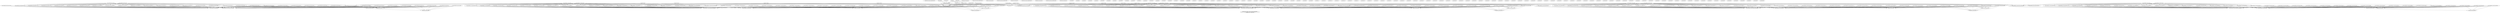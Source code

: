 strict digraph "execution order" {
RL_test0_dut_ret_ifc_do_registered_read [shape=ellipse];
RL_test0_dut_ret_ifc_do_read [shape=ellipse];
RL_test0_dut_ret_ifc_do_write [shape=ellipse];
RL_test0_dut_ret_ifc_do_init [shape=ellipse];
RL_test0_count_do_count [shape=ellipse];
RL_test1_dut_ret_ifc_do_registered_read [shape=ellipse];
RL_test1_dut_ret_ifc_do_read [shape=ellipse];
RL_test1_dut_ret_ifc_do_write [shape=ellipse];
RL_test1_dut_ret_ifc_do_init [shape=ellipse];
RL_test1_count_do_count [shape=ellipse];
RL_test2_dut_ret_ifc_do_registered_read [shape=ellipse];
RL_test2_dut_ret_ifc_do_read [shape=ellipse];
RL_test2_dut_ret_ifc_do_write [shape=ellipse];
RL_test2_dut_ret_ifc_do_init [shape=ellipse];
RL_test2_count_do_count [shape=ellipse];
RL_test3_dut_ret_ifc_do_registered_read [shape=ellipse];
RL_test3_dut_ret_ifc_do_read [shape=ellipse];
RL_test3_dut_ret_ifc_do_write [shape=ellipse];
RL_test3_dut_ret_ifc_do_init [shape=ellipse];
RL_test3_count_do_count [shape=ellipse];
RL_test4_dut_ret_ifc_do_registered_read [shape=ellipse];
RL_test4_dut_ret_ifc_do_read [shape=ellipse];
RL_test4_dut_ret_ifc_do_write [shape=ellipse];
RL_test4_dut_ret_ifc_do_init [shape=ellipse];
RL_test4_count_do_count [shape=ellipse];
RL_resultGetters_fsm_start_reg__dreg_update [shape=ellipse];
RL_resultGetters_fsm_state_handle_abort [shape=ellipse];
RL_resultGetters_fsm_state_fired__dreg_update [shape=ellipse];
RL_resultGetters_fsm_state_every [shape=ellipse];
RL_resultGetters_fsm_restart [shape=ellipse];
RL_resultGetters_fsm_action_l47c9 [shape=ellipse];
RL_resultGetters_fsm_action_l44c5 [shape=ellipse];
RL_resultGetters_fsm_action_l52c9 [shape=ellipse];
RL_resultGetters_fsm_action_l44c5_1 [shape=ellipse];
RL_resultGetters_fsm_action_l57c9 [shape=ellipse];
RL_resultGetters_fsm_action_l44c5_2 [shape=ellipse];
RL_resultGetters_fsm_action_l44c5_3 [shape=ellipse];
RL_resultGetters_fsm_action_l64c9 [shape=ellipse];
RL_resultGetters_fsm_action_l44c5_4 [shape=ellipse];
RL_resultGetters_fsm_action_l44c5_5 [shape=ellipse];
RL_resultGetters_fsm_action_l71c9 [shape=ellipse];
RL_resultGetters_fsm_action_l44c5_6 [shape=ellipse];
RL_resultGetters_fsm_action_l44c5_7 [shape=ellipse];
RL_resultGetters_fsm_action_l79c9 [shape=ellipse];
RL_resultGetters_fsm_action_l44c5_8 [shape=ellipse];
RL_resultGetters_fsm_action_l44c5_9 [shape=ellipse];
RL_resultGetters_fsm_action_l86c9 [shape=ellipse];
RL_resultGetters_fsm_action_l44c5_10 [shape=ellipse];
RL_resultGetters_fsm_action_l44c5_11 [shape=ellipse];
RL_resultGetters_fsm_action_l92c16 [shape=ellipse];
RL_resultGetters_fsm_idle_l90c22 [shape=ellipse];
RL_resultGetters_fsm_idle_l90c22_1 [shape=ellipse];
RL_resultGetters_fsm_idle_l90c22_2 [shape=ellipse];
RL_resultGetters_fsm_idle_l90c22_3 [shape=ellipse];
RL_resultGetters_fsm_idle_l90c22_4 [shape=ellipse];
RL_resultGetters_fsm_idle_l90c22_5 [shape=ellipse];
RL_resultGetters_fsm_idle_l90c22_6 [shape=ellipse];
RL_resultGetters_fsm_idle_l90c22_7 [shape=ellipse];
RL_resultGetters_fsm_idle_l90c22_8 [shape=ellipse];
RL_resultGetters_fsm_idle_l90c22_9 [shape=ellipse];
RL_resultGetters_fsm_idle_l90c22_10 [shape=ellipse];
RL_resultGetters_fsm_idle_l90c22_11 [shape=ellipse];
RL_resultGetters_fsm_idle_l90c22_12 [shape=ellipse];
RL_resultGetters_fsm_fsm_start [shape=ellipse];
RL_resultGetters_1_fsm_start_reg__dreg_update [shape=ellipse];
RL_resultGetters_1_fsm_state_handle_abort [shape=ellipse];
RL_resultGetters_1_fsm_state_fired__dreg_update [shape=ellipse];
RL_resultGetters_1_fsm_state_every [shape=ellipse];
RL_resultGetters_1_fsm_restart [shape=ellipse];
RL_resultGetters_1_fsm_action_l106c9 [shape=ellipse];
RL_resultGetters_1_fsm_action_l44c5 [shape=ellipse];
RL_resultGetters_1_fsm_action_l111c9 [shape=ellipse];
RL_resultGetters_1_fsm_action_l44c5_1 [shape=ellipse];
RL_resultGetters_1_fsm_action_l116c9 [shape=ellipse];
RL_resultGetters_1_fsm_action_l44c5_2 [shape=ellipse];
RL_resultGetters_1_fsm_action_l120c9 [shape=ellipse];
RL_resultGetters_1_fsm_action_l44c5_3 [shape=ellipse];
RL_resultGetters_1_fsm_action_l44c5_4 [shape=ellipse];
RL_resultGetters_1_fsm_action_l127c9 [shape=ellipse];
RL_resultGetters_1_fsm_action_l44c5_5 [shape=ellipse];
RL_resultGetters_1_fsm_action_l44c5_6 [shape=ellipse];
RL_resultGetters_1_fsm_action_l135c9 [shape=ellipse];
RL_resultGetters_1_fsm_action_l44c5_7 [shape=ellipse];
RL_resultGetters_1_fsm_action_l44c5_8 [shape=ellipse];
RL_resultGetters_1_fsm_action_l142c9 [shape=ellipse];
RL_resultGetters_1_fsm_action_l44c5_9 [shape=ellipse];
RL_resultGetters_1_fsm_action_l44c5_10 [shape=ellipse];
RL_resultGetters_1_fsm_action_l148c9 [shape=ellipse];
RL_resultGetters_1_fsm_action_l44c5_11 [shape=ellipse];
RL_resultGetters_1_fsm_action_l44c5_12 [shape=ellipse];
RL_resultGetters_1_fsm_action_l92c16 [shape=ellipse];
RL_resultGetters_1_fsm_idle_l90c22 [shape=ellipse];
RL_resultGetters_1_fsm_idle_l90c22_1 [shape=ellipse];
RL_resultGetters_1_fsm_idle_l90c22_2 [shape=ellipse];
RL_resultGetters_1_fsm_idle_l90c22_3 [shape=ellipse];
RL_resultGetters_1_fsm_idle_l90c22_4 [shape=ellipse];
RL_resultGetters_1_fsm_idle_l90c22_5 [shape=ellipse];
RL_resultGetters_1_fsm_idle_l90c22_6 [shape=ellipse];
RL_resultGetters_1_fsm_idle_l90c22_7 [shape=ellipse];
RL_resultGetters_1_fsm_idle_l90c22_8 [shape=ellipse];
RL_resultGetters_1_fsm_idle_l90c22_9 [shape=ellipse];
RL_resultGetters_1_fsm_idle_l90c22_10 [shape=ellipse];
RL_resultGetters_1_fsm_idle_l90c22_11 [shape=ellipse];
RL_resultGetters_1_fsm_idle_l90c22_12 [shape=ellipse];
RL_resultGetters_1_fsm_idle_l90c22_13 [shape=ellipse];
RL_resultGetters_1_fsm_fsm_start [shape=ellipse];
RL_resultGetters_2_fsm_start_reg__dreg_update [shape=ellipse];
RL_resultGetters_2_fsm_state_handle_abort [shape=ellipse];
RL_resultGetters_2_fsm_state_fired__dreg_update [shape=ellipse];
RL_resultGetters_2_fsm_state_every [shape=ellipse];
RL_resultGetters_2_fsm_restart [shape=ellipse];
RL_resultGetters_2_fsm_action_l168c9 [shape=ellipse];
RL_resultGetters_2_fsm_action_l44c5 [shape=ellipse];
RL_resultGetters_2_fsm_action_l174c9 [shape=ellipse];
RL_resultGetters_2_fsm_action_l44c5_1 [shape=ellipse];
RL_resultGetters_2_fsm_action_l44c5_2 [shape=ellipse];
RL_resultGetters_2_fsm_action_l182c9 [shape=ellipse];
RL_resultGetters_2_fsm_action_l44c5_3 [shape=ellipse];
RL_resultGetters_2_fsm_action_l44c5_4 [shape=ellipse];
RL_resultGetters_2_fsm_action_l189c9 [shape=ellipse];
RL_resultGetters_2_fsm_action_l44c5_5 [shape=ellipse];
RL_resultGetters_2_fsm_action_l44c5_6 [shape=ellipse];
RL_resultGetters_2_fsm_action_l196c9 [shape=ellipse];
RL_resultGetters_2_fsm_action_l44c5_7 [shape=ellipse];
RL_resultGetters_2_fsm_action_l44c5_8 [shape=ellipse];
RL_resultGetters_2_fsm_action_l204c9 [shape=ellipse];
RL_resultGetters_2_fsm_action_l44c5_9 [shape=ellipse];
RL_resultGetters_2_fsm_action_l44c5_10 [shape=ellipse];
RL_resultGetters_2_fsm_action_l211c9 [shape=ellipse];
RL_resultGetters_2_fsm_action_l44c5_11 [shape=ellipse];
RL_resultGetters_2_fsm_action_l44c5_12 [shape=ellipse];
RL_resultGetters_2_fsm_action_l92c16 [shape=ellipse];
RL_resultGetters_2_fsm_idle_l90c22 [shape=ellipse];
RL_resultGetters_2_fsm_idle_l90c22_1 [shape=ellipse];
RL_resultGetters_2_fsm_idle_l90c22_2 [shape=ellipse];
RL_resultGetters_2_fsm_idle_l90c22_3 [shape=ellipse];
RL_resultGetters_2_fsm_idle_l90c22_4 [shape=ellipse];
RL_resultGetters_2_fsm_idle_l90c22_5 [shape=ellipse];
RL_resultGetters_2_fsm_idle_l90c22_6 [shape=ellipse];
RL_resultGetters_2_fsm_idle_l90c22_7 [shape=ellipse];
RL_resultGetters_2_fsm_idle_l90c22_8 [shape=ellipse];
RL_resultGetters_2_fsm_idle_l90c22_9 [shape=ellipse];
RL_resultGetters_2_fsm_idle_l90c22_10 [shape=ellipse];
RL_resultGetters_2_fsm_idle_l90c22_11 [shape=ellipse];
RL_resultGetters_2_fsm_idle_l90c22_12 [shape=ellipse];
RL_resultGetters_2_fsm_idle_l90c22_13 [shape=ellipse];
RL_resultGetters_2_fsm_fsm_start [shape=ellipse];
RL_resultGetters_3_fsm_start_reg__dreg_update [shape=ellipse];
RL_resultGetters_3_fsm_state_handle_abort [shape=ellipse];
RL_resultGetters_3_fsm_state_fired__dreg_update [shape=ellipse];
RL_resultGetters_3_fsm_state_every [shape=ellipse];
RL_resultGetters_3_fsm_restart [shape=ellipse];
RL_resultGetters_3_fsm_action_l231c9 [shape=ellipse];
RL_resultGetters_3_fsm_action_l44c5 [shape=ellipse];
RL_resultGetters_3_fsm_action_l237c9 [shape=ellipse];
RL_resultGetters_3_fsm_action_l44c5_1 [shape=ellipse];
RL_resultGetters_3_fsm_action_l242c9 [shape=ellipse];
RL_resultGetters_3_fsm_action_l44c5_2 [shape=ellipse];
RL_resultGetters_3_fsm_action_l44c5_3 [shape=ellipse];
RL_resultGetters_3_fsm_action_l249c9 [shape=ellipse];
RL_resultGetters_3_fsm_action_l44c5_4 [shape=ellipse];
RL_resultGetters_3_fsm_action_l44c5_5 [shape=ellipse];
RL_resultGetters_3_fsm_action_l256c9 [shape=ellipse];
RL_resultGetters_3_fsm_action_l44c5_6 [shape=ellipse];
RL_resultGetters_3_fsm_action_l44c5_7 [shape=ellipse];
RL_resultGetters_3_fsm_action_l264c9 [shape=ellipse];
RL_resultGetters_3_fsm_action_l44c5_8 [shape=ellipse];
RL_resultGetters_3_fsm_action_l44c5_9 [shape=ellipse];
RL_resultGetters_3_fsm_action_l271c9 [shape=ellipse];
RL_resultGetters_3_fsm_action_l44c5_10 [shape=ellipse];
RL_resultGetters_3_fsm_action_l44c5_11 [shape=ellipse];
RL_resultGetters_3_fsm_action_l92c16 [shape=ellipse];
RL_resultGetters_3_fsm_idle_l90c22 [shape=ellipse];
RL_resultGetters_3_fsm_idle_l90c22_1 [shape=ellipse];
RL_resultGetters_3_fsm_idle_l90c22_2 [shape=ellipse];
RL_resultGetters_3_fsm_idle_l90c22_3 [shape=ellipse];
RL_resultGetters_3_fsm_idle_l90c22_4 [shape=ellipse];
RL_resultGetters_3_fsm_idle_l90c22_5 [shape=ellipse];
RL_resultGetters_3_fsm_idle_l90c22_6 [shape=ellipse];
RL_resultGetters_3_fsm_idle_l90c22_7 [shape=ellipse];
RL_resultGetters_3_fsm_idle_l90c22_8 [shape=ellipse];
RL_resultGetters_3_fsm_idle_l90c22_9 [shape=ellipse];
RL_resultGetters_3_fsm_idle_l90c22_10 [shape=ellipse];
RL_resultGetters_3_fsm_idle_l90c22_11 [shape=ellipse];
RL_resultGetters_3_fsm_idle_l90c22_12 [shape=ellipse];
RL_resultGetters_3_fsm_fsm_start [shape=ellipse];
RL_resultGetters_4_fsm_start_reg__dreg_update [shape=ellipse];
RL_resultGetters_4_fsm_state_handle_abort [shape=ellipse];
RL_resultGetters_4_fsm_state_fired__dreg_update [shape=ellipse];
RL_resultGetters_4_fsm_state_every [shape=ellipse];
RL_resultGetters_4_fsm_restart [shape=ellipse];
RL_resultGetters_4_fsm_action_l291c9 [shape=ellipse];
RL_resultGetters_4_fsm_action_l44c5 [shape=ellipse];
RL_resultGetters_4_fsm_action_l296c12 [shape=ellipse];
RL_resultGetters_4_fsm_action_l44c5_1 [shape=ellipse];
RL_resultGetters_4_fsm_action_l298c9 [shape=ellipse];
RL_resultGetters_4_fsm_action_l44c5_2 [shape=ellipse];
RL_resultGetters_4_fsm_action_l44c5_3 [shape=ellipse];
RL_resultGetters_4_fsm_action_l304c12 [shape=ellipse];
RL_resultGetters_4_fsm_action_l44c5_4 [shape=ellipse];
RL_resultGetters_4_fsm_action_l306c9 [shape=ellipse];
RL_resultGetters_4_fsm_action_l44c5_5 [shape=ellipse];
RL_resultGetters_4_fsm_action_l44c5_6 [shape=ellipse];
RL_resultGetters_4_fsm_action_l312c12 [shape=ellipse];
RL_resultGetters_4_fsm_action_l44c5_7 [shape=ellipse];
RL_resultGetters_4_fsm_action_l314c12 [shape=ellipse];
RL_resultGetters_4_fsm_action_l44c5_8 [shape=ellipse];
RL_resultGetters_4_fsm_action_l316c9 [shape=ellipse];
RL_resultGetters_4_fsm_action_l44c5_9 [shape=ellipse];
RL_resultGetters_4_fsm_action_l44c5_10 [shape=ellipse];
RL_resultGetters_4_fsm_action_l92c16 [shape=ellipse];
RL_resultGetters_4_fsm_idle_l90c22 [shape=ellipse];
RL_resultGetters_4_fsm_idle_l90c22_1 [shape=ellipse];
RL_resultGetters_4_fsm_idle_l90c22_2 [shape=ellipse];
RL_resultGetters_4_fsm_idle_l90c22_3 [shape=ellipse];
RL_resultGetters_4_fsm_idle_l90c22_4 [shape=ellipse];
RL_resultGetters_4_fsm_idle_l90c22_5 [shape=ellipse];
RL_resultGetters_4_fsm_idle_l90c22_6 [shape=ellipse];
RL_resultGetters_4_fsm_idle_l90c22_7 [shape=ellipse];
RL_resultGetters_4_fsm_idle_l90c22_8 [shape=ellipse];
RL_resultGetters_4_fsm_idle_l90c22_9 [shape=ellipse];
RL_resultGetters_4_fsm_idle_l90c22_10 [shape=ellipse];
RL_resultGetters_4_fsm_idle_l90c22_11 [shape=ellipse];
RL_resultGetters_4_fsm_fsm_start [shape=ellipse];
RL_start_reg__dreg_update [shape=ellipse];
RL_state_handle_abort [shape=ellipse];
RL_state_fired__dreg_update [shape=ellipse];
RL_state_every [shape=ellipse];
RL_restart [shape=ellipse];
RL_action_l132c9 [shape=ellipse];
RL_action_l119c13 [shape=ellipse];
RL_action_l120c9 [shape=ellipse];
RL_action_l119c13_1 [shape=ellipse];
RL_action_l120c9_1 [shape=ellipse];
RL_action_l119c13_2 [shape=ellipse];
RL_action_l120c9_2 [shape=ellipse];
RL_action_l119c13_3 [shape=ellipse];
RL_action_l120c9_3 [shape=ellipse];
RL_action_l119c13_4 [shape=ellipse];
RL_action_l120c9_4 [shape=ellipse];
RL_action_l134c9 [shape=ellipse];
RL_idle_l131c15 [shape=ellipse];
RL_fsm_start [shape=ellipse];
RL_auto_start [shape=ellipse];
RL_auto_finish [shape=ellipse];
__me_check_30 [shape=ellipse];
__me_check_31 [shape=ellipse];
__me_check_32 [shape=ellipse];
__me_check_33 [shape=ellipse];
__me_check_34 [shape=ellipse];
__me_check_35 [shape=ellipse];
__me_check_36 [shape=ellipse];
__me_check_37 [shape=ellipse];
__me_check_38 [shape=ellipse];
__me_check_39 [shape=ellipse];
__me_check_40 [shape=ellipse];
__me_check_41 [shape=ellipse];
__me_check_42 [shape=ellipse];
__me_check_43 [shape=ellipse];
__me_check_44 [shape=ellipse];
__me_check_45 [shape=ellipse];
__me_check_46 [shape=ellipse];
__me_check_47 [shape=ellipse];
__me_check_48 [shape=ellipse];
__me_check_69 [shape=ellipse];
__me_check_70 [shape=ellipse];
__me_check_71 [shape=ellipse];
__me_check_72 [shape=ellipse];
__me_check_73 [shape=ellipse];
__me_check_74 [shape=ellipse];
__me_check_75 [shape=ellipse];
__me_check_76 [shape=ellipse];
__me_check_77 [shape=ellipse];
__me_check_78 [shape=ellipse];
__me_check_79 [shape=ellipse];
__me_check_80 [shape=ellipse];
__me_check_81 [shape=ellipse];
__me_check_82 [shape=ellipse];
__me_check_83 [shape=ellipse];
__me_check_84 [shape=ellipse];
__me_check_85 [shape=ellipse];
__me_check_86 [shape=ellipse];
__me_check_87 [shape=ellipse];
__me_check_88 [shape=ellipse];
__me_check_89 [shape=ellipse];
__me_check_111 [shape=ellipse];
__me_check_112 [shape=ellipse];
__me_check_113 [shape=ellipse];
__me_check_114 [shape=ellipse];
__me_check_115 [shape=ellipse];
__me_check_116 [shape=ellipse];
__me_check_117 [shape=ellipse];
__me_check_118 [shape=ellipse];
__me_check_119 [shape=ellipse];
__me_check_120 [shape=ellipse];
__me_check_121 [shape=ellipse];
__me_check_122 [shape=ellipse];
__me_check_123 [shape=ellipse];
__me_check_124 [shape=ellipse];
__me_check_125 [shape=ellipse];
__me_check_126 [shape=ellipse];
__me_check_127 [shape=ellipse];
__me_check_128 [shape=ellipse];
__me_check_129 [shape=ellipse];
__me_check_130 [shape=ellipse];
__me_check_152 [shape=ellipse];
__me_check_153 [shape=ellipse];
__me_check_154 [shape=ellipse];
__me_check_155 [shape=ellipse];
__me_check_156 [shape=ellipse];
__me_check_157 [shape=ellipse];
__me_check_158 [shape=ellipse];
__me_check_159 [shape=ellipse];
__me_check_160 [shape=ellipse];
__me_check_161 [shape=ellipse];
__me_check_162 [shape=ellipse];
__me_check_163 [shape=ellipse];
__me_check_164 [shape=ellipse];
__me_check_165 [shape=ellipse];
__me_check_166 [shape=ellipse];
__me_check_167 [shape=ellipse];
__me_check_168 [shape=ellipse];
__me_check_169 [shape=ellipse];
__me_check_170 [shape=ellipse];
__me_check_191 [shape=ellipse];
__me_check_192 [shape=ellipse];
__me_check_193 [shape=ellipse];
__me_check_194 [shape=ellipse];
__me_check_195 [shape=ellipse];
__me_check_196 [shape=ellipse];
__me_check_197 [shape=ellipse];
__me_check_198 [shape=ellipse];
__me_check_199 [shape=ellipse];
__me_check_200 [shape=ellipse];
__me_check_201 [shape=ellipse];
__me_check_202 [shape=ellipse];
__me_check_203 [shape=ellipse];
__me_check_204 [shape=ellipse];
__me_check_205 [shape=ellipse];
__me_check_206 [shape=ellipse];
__me_check_207 [shape=ellipse];
__me_check_208 [shape=ellipse];
__me_check_209 [shape=ellipse];
__me_check_229 [shape=ellipse];
__me_check_230 [shape=ellipse];
__me_check_231 [shape=ellipse];
__me_check_232 [shape=ellipse];
__me_check_233 [shape=ellipse];
__me_check_234 [shape=ellipse];
__me_check_235 [shape=ellipse];
__me_check_236 [shape=ellipse];
__me_check_237 [shape=ellipse];
__me_check_238 [shape=ellipse];
__me_check_239 [shape=ellipse];
RL_resultGetters_fsm_action_l47c9->RL_test0_dut_ret_ifc_do_write;
RL_resultGetters_fsm_action_l52c9->RL_test0_dut_ret_ifc_do_write;
RL_resultGetters_fsm_action_l71c9->RL_test0_dut_ret_ifc_do_write;
RL_test0_dut_ret_ifc_do_write->RL_test0_dut_ret_ifc_do_read;
RL_resultGetters_fsm_action_l52c9->RL_test0_dut_ret_ifc_do_read;
RL_resultGetters_fsm_action_l57c9->RL_test0_dut_ret_ifc_do_read;
RL_resultGetters_fsm_action_l64c9->RL_test0_dut_ret_ifc_do_read;
RL_resultGetters_fsm_action_l71c9->RL_test0_dut_ret_ifc_do_read;
RL_resultGetters_fsm_action_l79c9->RL_test0_dut_ret_ifc_do_read;
RL_resultGetters_1_fsm_action_l106c9->RL_test1_dut_ret_ifc_do_write;
RL_resultGetters_1_fsm_action_l111c9->RL_test1_dut_ret_ifc_do_write;
RL_resultGetters_1_fsm_action_l127c9->RL_test1_dut_ret_ifc_do_write;
RL_test1_dut_ret_ifc_do_write->RL_test1_dut_ret_ifc_do_read;
RL_resultGetters_1_fsm_action_l111c9->RL_test1_dut_ret_ifc_do_read;
RL_resultGetters_1_fsm_action_l116c9->RL_test1_dut_ret_ifc_do_read;
RL_resultGetters_1_fsm_action_l120c9->RL_test1_dut_ret_ifc_do_read;
RL_resultGetters_1_fsm_action_l127c9->RL_test1_dut_ret_ifc_do_read;
RL_resultGetters_1_fsm_action_l135c9->RL_test1_dut_ret_ifc_do_read;
RL_resultGetters_2_fsm_action_l168c9->RL_test2_dut_ret_ifc_do_write;
RL_resultGetters_2_fsm_action_l174c9->RL_test2_dut_ret_ifc_do_write;
RL_resultGetters_2_fsm_action_l196c9->RL_test2_dut_ret_ifc_do_write;
RL_test2_dut_ret_ifc_do_write->RL_test2_dut_ret_ifc_do_read;
RL_resultGetters_2_fsm_action_l168c9->RL_test2_dut_ret_ifc_do_read;
RL_resultGetters_2_fsm_action_l174c9->RL_test2_dut_ret_ifc_do_read;
RL_resultGetters_2_fsm_action_l182c9->RL_test2_dut_ret_ifc_do_read;
RL_resultGetters_2_fsm_action_l189c9->RL_test2_dut_ret_ifc_do_read;
RL_resultGetters_2_fsm_action_l196c9->RL_test2_dut_ret_ifc_do_read;
RL_resultGetters_2_fsm_action_l204c9->RL_test2_dut_ret_ifc_do_read;
RL_resultGetters_3_fsm_action_l231c9->RL_test3_dut_ret_ifc_do_write;
RL_resultGetters_3_fsm_action_l237c9->RL_test3_dut_ret_ifc_do_write;
RL_resultGetters_3_fsm_action_l256c9->RL_test3_dut_ret_ifc_do_write;
RL_test3_dut_ret_ifc_do_write->RL_test3_dut_ret_ifc_do_read;
RL_resultGetters_3_fsm_action_l231c9->RL_test3_dut_ret_ifc_do_read;
RL_resultGetters_3_fsm_action_l237c9->RL_test3_dut_ret_ifc_do_read;
RL_resultGetters_3_fsm_action_l242c9->RL_test3_dut_ret_ifc_do_read;
RL_resultGetters_3_fsm_action_l249c9->RL_test3_dut_ret_ifc_do_read;
RL_resultGetters_3_fsm_action_l256c9->RL_test3_dut_ret_ifc_do_read;
RL_resultGetters_3_fsm_action_l264c9->RL_test3_dut_ret_ifc_do_read;
RL_resultGetters_4_fsm_action_l291c9->RL_test4_dut_ret_ifc_do_write;
RL_resultGetters_4_fsm_action_l312c12->RL_test4_dut_ret_ifc_do_write;
RL_test4_dut_ret_ifc_do_write->RL_test4_dut_ret_ifc_do_read;
RL_resultGetters_4_fsm_action_l296c12->RL_test4_dut_ret_ifc_do_read;
RL_resultGetters_4_fsm_action_l304c12->RL_test4_dut_ret_ifc_do_read;
RL_resultGetters_4_fsm_action_l314c12->RL_test4_dut_ret_ifc_do_read;
RL_resultGetters_fsm_restart->RL_resultGetters_fsm_action_l47c9;
RL_resultGetters_fsm_fsm_start->RL_resultGetters_fsm_action_l47c9;
RL_resultGetters_1_fsm_restart->RL_resultGetters_1_fsm_action_l106c9;
RL_resultGetters_1_fsm_fsm_start->RL_resultGetters_1_fsm_action_l106c9;
RL_resultGetters_2_fsm_restart->RL_resultGetters_2_fsm_action_l168c9;
RL_resultGetters_2_fsm_fsm_start->RL_resultGetters_2_fsm_action_l168c9;
RL_resultGetters_3_fsm_restart->RL_resultGetters_3_fsm_action_l231c9;
RL_resultGetters_3_fsm_fsm_start->RL_resultGetters_3_fsm_action_l231c9;
RL_resultGetters_4_fsm_restart->RL_resultGetters_4_fsm_action_l291c9;
RL_resultGetters_4_fsm_fsm_start->RL_resultGetters_4_fsm_action_l291c9;
RL_restart->RL_action_l132c9;
RL_fsm_start->RL_action_l132c9;
RL_resultGetters_fsm_action_l44c5->RL_test0_count_do_count;
RL_resultGetters_fsm_action_l52c9->RL_test0_count_do_count;
RL_resultGetters_fsm_action_l44c5_1->RL_test0_count_do_count;
RL_resultGetters_fsm_action_l57c9->RL_test0_count_do_count;
RL_resultGetters_fsm_action_l44c5_3->RL_test0_count_do_count;
RL_resultGetters_fsm_action_l64c9->RL_test0_count_do_count;
RL_resultGetters_fsm_action_l44c5_5->RL_test0_count_do_count;
RL_resultGetters_fsm_action_l71c9->RL_test0_count_do_count;
RL_resultGetters_fsm_action_l44c5_7->RL_test0_count_do_count;
RL_resultGetters_fsm_action_l79c9->RL_test0_count_do_count;
RL_resultGetters_fsm_action_l44c5_9->RL_test0_count_do_count;
RL_resultGetters_fsm_action_l86c9->RL_test0_count_do_count;
RL_resultGetters_fsm_action_l44c5_10->RL_test0_count_do_count;
RL_resultGetters_fsm_action_l44c5_11->RL_test0_count_do_count;
RL_resultGetters_fsm_action_l92c16->RL_test0_count_do_count;
RL_resultGetters_1_fsm_action_l44c5->RL_test1_count_do_count;
RL_resultGetters_1_fsm_action_l111c9->RL_test1_count_do_count;
RL_resultGetters_1_fsm_action_l44c5_1->RL_test1_count_do_count;
RL_resultGetters_1_fsm_action_l116c9->RL_test1_count_do_count;
RL_resultGetters_1_fsm_action_l44c5_2->RL_test1_count_do_count;
RL_resultGetters_1_fsm_action_l120c9->RL_test1_count_do_count;
RL_resultGetters_1_fsm_action_l44c5_4->RL_test1_count_do_count;
RL_resultGetters_1_fsm_action_l127c9->RL_test1_count_do_count;
RL_resultGetters_1_fsm_action_l44c5_6->RL_test1_count_do_count;
RL_resultGetters_1_fsm_action_l135c9->RL_test1_count_do_count;
RL_resultGetters_1_fsm_action_l44c5_8->RL_test1_count_do_count;
RL_resultGetters_1_fsm_action_l142c9->RL_test1_count_do_count;
RL_resultGetters_1_fsm_action_l44c5_9->RL_test1_count_do_count;
RL_resultGetters_1_fsm_action_l44c5_10->RL_test1_count_do_count;
RL_resultGetters_1_fsm_action_l148c9->RL_test1_count_do_count;
RL_resultGetters_1_fsm_action_l44c5_11->RL_test1_count_do_count;
RL_resultGetters_1_fsm_action_l44c5_12->RL_test1_count_do_count;
RL_resultGetters_1_fsm_action_l92c16->RL_test1_count_do_count;
RL_resultGetters_2_fsm_action_l44c5->RL_test2_count_do_count;
RL_resultGetters_2_fsm_action_l174c9->RL_test2_count_do_count;
RL_resultGetters_2_fsm_action_l44c5_2->RL_test2_count_do_count;
RL_resultGetters_2_fsm_action_l182c9->RL_test2_count_do_count;
RL_resultGetters_2_fsm_action_l44c5_4->RL_test2_count_do_count;
RL_resultGetters_2_fsm_action_l189c9->RL_test2_count_do_count;
RL_resultGetters_2_fsm_action_l44c5_6->RL_test2_count_do_count;
RL_resultGetters_2_fsm_action_l196c9->RL_test2_count_do_count;
RL_resultGetters_2_fsm_action_l44c5_8->RL_test2_count_do_count;
RL_resultGetters_2_fsm_action_l204c9->RL_test2_count_do_count;
RL_resultGetters_2_fsm_action_l44c5_10->RL_test2_count_do_count;
RL_resultGetters_2_fsm_action_l211c9->RL_test2_count_do_count;
RL_resultGetters_2_fsm_action_l44c5_11->RL_test2_count_do_count;
RL_resultGetters_2_fsm_action_l44c5_12->RL_test2_count_do_count;
RL_resultGetters_2_fsm_action_l92c16->RL_test2_count_do_count;
RL_resultGetters_3_fsm_action_l44c5->RL_test3_count_do_count;
RL_resultGetters_3_fsm_action_l237c9->RL_test3_count_do_count;
RL_resultGetters_3_fsm_action_l44c5_1->RL_test3_count_do_count;
RL_resultGetters_3_fsm_action_l242c9->RL_test3_count_do_count;
RL_resultGetters_3_fsm_action_l44c5_3->RL_test3_count_do_count;
RL_resultGetters_3_fsm_action_l249c9->RL_test3_count_do_count;
RL_resultGetters_3_fsm_action_l44c5_5->RL_test3_count_do_count;
RL_resultGetters_3_fsm_action_l256c9->RL_test3_count_do_count;
RL_resultGetters_3_fsm_action_l44c5_7->RL_test3_count_do_count;
RL_resultGetters_3_fsm_action_l264c9->RL_test3_count_do_count;
RL_resultGetters_3_fsm_action_l44c5_9->RL_test3_count_do_count;
RL_resultGetters_3_fsm_action_l271c9->RL_test3_count_do_count;
RL_resultGetters_3_fsm_action_l44c5_10->RL_test3_count_do_count;
RL_resultGetters_3_fsm_action_l44c5_11->RL_test3_count_do_count;
RL_resultGetters_3_fsm_action_l92c16->RL_test3_count_do_count;
RL_resultGetters_4_fsm_action_l44c5->RL_test4_count_do_count;
RL_resultGetters_4_fsm_action_l296c12->RL_test4_count_do_count;
RL_resultGetters_4_fsm_action_l44c5_1->RL_test4_count_do_count;
RL_resultGetters_4_fsm_action_l298c9->RL_test4_count_do_count;
RL_resultGetters_4_fsm_action_l44c5_3->RL_test4_count_do_count;
RL_resultGetters_4_fsm_action_l304c12->RL_test4_count_do_count;
RL_resultGetters_4_fsm_action_l44c5_4->RL_test4_count_do_count;
RL_resultGetters_4_fsm_action_l306c9->RL_test4_count_do_count;
RL_resultGetters_4_fsm_action_l44c5_6->RL_test4_count_do_count;
RL_resultGetters_4_fsm_action_l312c12->RL_test4_count_do_count;
RL_resultGetters_4_fsm_action_l44c5_7->RL_test4_count_do_count;
RL_resultGetters_4_fsm_action_l314c12->RL_test4_count_do_count;
RL_resultGetters_4_fsm_action_l44c5_8->RL_test4_count_do_count;
RL_resultGetters_4_fsm_action_l316c9->RL_test4_count_do_count;
RL_resultGetters_4_fsm_action_l44c5_10->RL_test4_count_do_count;
RL_resultGetters_4_fsm_action_l92c16->RL_test4_count_do_count;
RL_action_l119c13->RL_resultGetters_fsm_start_reg__dreg_update;
RL_action_l120c9->RL_resultGetters_fsm_start_reg__dreg_update;
RL_resultGetters_fsm_restart->RL_resultGetters_fsm_start_reg__dreg_update;
RL_resultGetters_fsm_fsm_start->RL_resultGetters_fsm_start_reg__dreg_update;
RL_resultGetters_fsm_fsm_start->RL_resultGetters_fsm_state_handle_abort;
RL_resultGetters_fsm_action_l47c9->RL_resultGetters_fsm_state_fired__dreg_update;
RL_resultGetters_fsm_action_l44c5->RL_resultGetters_fsm_state_fired__dreg_update;
RL_resultGetters_fsm_action_l52c9->RL_resultGetters_fsm_state_fired__dreg_update;
RL_resultGetters_fsm_action_l44c5_1->RL_resultGetters_fsm_state_fired__dreg_update;
RL_resultGetters_fsm_action_l57c9->RL_resultGetters_fsm_state_fired__dreg_update;
RL_resultGetters_fsm_action_l44c5_2->RL_resultGetters_fsm_state_fired__dreg_update;
RL_resultGetters_fsm_action_l44c5_3->RL_resultGetters_fsm_state_fired__dreg_update;
RL_resultGetters_fsm_action_l64c9->RL_resultGetters_fsm_state_fired__dreg_update;
RL_resultGetters_fsm_action_l44c5_4->RL_resultGetters_fsm_state_fired__dreg_update;
RL_resultGetters_fsm_action_l44c5_5->RL_resultGetters_fsm_state_fired__dreg_update;
RL_resultGetters_fsm_action_l71c9->RL_resultGetters_fsm_state_fired__dreg_update;
RL_resultGetters_fsm_action_l44c5_6->RL_resultGetters_fsm_state_fired__dreg_update;
RL_resultGetters_fsm_action_l44c5_7->RL_resultGetters_fsm_state_fired__dreg_update;
RL_resultGetters_fsm_action_l79c9->RL_resultGetters_fsm_state_fired__dreg_update;
RL_resultGetters_fsm_action_l44c5_8->RL_resultGetters_fsm_state_fired__dreg_update;
RL_resultGetters_fsm_action_l44c5_9->RL_resultGetters_fsm_state_fired__dreg_update;
RL_resultGetters_fsm_action_l86c9->RL_resultGetters_fsm_state_fired__dreg_update;
RL_resultGetters_fsm_action_l44c5_10->RL_resultGetters_fsm_state_fired__dreg_update;
RL_resultGetters_fsm_action_l44c5_11->RL_resultGetters_fsm_state_fired__dreg_update;
RL_resultGetters_fsm_action_l92c16->RL_resultGetters_fsm_state_fired__dreg_update;
RL_action_l119c13->RL_resultGetters_fsm_state_fired__dreg_update;
RL_action_l120c9->RL_resultGetters_fsm_state_fired__dreg_update;
RL_resultGetters_fsm_restart->RL_resultGetters_fsm_state_fired__dreg_update;
RL_resultGetters_fsm_idle_l90c22->RL_resultGetters_fsm_state_fired__dreg_update;
RL_resultGetters_fsm_idle_l90c22_1->RL_resultGetters_fsm_state_fired__dreg_update;
RL_resultGetters_fsm_idle_l90c22_2->RL_resultGetters_fsm_state_fired__dreg_update;
RL_resultGetters_fsm_idle_l90c22_3->RL_resultGetters_fsm_state_fired__dreg_update;
RL_resultGetters_fsm_idle_l90c22_4->RL_resultGetters_fsm_state_fired__dreg_update;
RL_resultGetters_fsm_idle_l90c22_5->RL_resultGetters_fsm_state_fired__dreg_update;
RL_resultGetters_fsm_idle_l90c22_6->RL_resultGetters_fsm_state_fired__dreg_update;
RL_resultGetters_fsm_idle_l90c22_7->RL_resultGetters_fsm_state_fired__dreg_update;
RL_resultGetters_fsm_idle_l90c22_8->RL_resultGetters_fsm_state_fired__dreg_update;
RL_resultGetters_fsm_idle_l90c22_9->RL_resultGetters_fsm_state_fired__dreg_update;
RL_resultGetters_fsm_idle_l90c22_10->RL_resultGetters_fsm_state_fired__dreg_update;
RL_resultGetters_fsm_idle_l90c22_11->RL_resultGetters_fsm_state_fired__dreg_update;
RL_resultGetters_fsm_idle_l90c22_12->RL_resultGetters_fsm_state_fired__dreg_update;
RL_resultGetters_fsm_fsm_start->RL_resultGetters_fsm_state_fired__dreg_update;
RL_resultGetters_fsm_action_l47c9->RL_resultGetters_fsm_state_every;
RL_resultGetters_fsm_action_l44c5->RL_resultGetters_fsm_state_every;
RL_resultGetters_fsm_action_l52c9->RL_resultGetters_fsm_state_every;
RL_resultGetters_fsm_action_l44c5_1->RL_resultGetters_fsm_state_every;
RL_resultGetters_fsm_action_l57c9->RL_resultGetters_fsm_state_every;
RL_resultGetters_fsm_action_l44c5_2->RL_resultGetters_fsm_state_every;
RL_resultGetters_fsm_action_l44c5_3->RL_resultGetters_fsm_state_every;
RL_resultGetters_fsm_action_l64c9->RL_resultGetters_fsm_state_every;
RL_resultGetters_fsm_action_l44c5_4->RL_resultGetters_fsm_state_every;
RL_resultGetters_fsm_action_l44c5_5->RL_resultGetters_fsm_state_every;
RL_resultGetters_fsm_action_l71c9->RL_resultGetters_fsm_state_every;
RL_resultGetters_fsm_action_l44c5_6->RL_resultGetters_fsm_state_every;
RL_resultGetters_fsm_action_l44c5_7->RL_resultGetters_fsm_state_every;
RL_resultGetters_fsm_action_l79c9->RL_resultGetters_fsm_state_every;
RL_resultGetters_fsm_action_l44c5_8->RL_resultGetters_fsm_state_every;
RL_resultGetters_fsm_action_l44c5_9->RL_resultGetters_fsm_state_every;
RL_resultGetters_fsm_action_l86c9->RL_resultGetters_fsm_state_every;
RL_resultGetters_fsm_action_l44c5_10->RL_resultGetters_fsm_state_every;
RL_resultGetters_fsm_action_l44c5_11->RL_resultGetters_fsm_state_every;
RL_resultGetters_fsm_action_l92c16->RL_resultGetters_fsm_state_every;
RL_resultGetters_fsm_idle_l90c22->RL_resultGetters_fsm_state_every;
RL_resultGetters_fsm_idle_l90c22_1->RL_resultGetters_fsm_state_every;
RL_resultGetters_fsm_idle_l90c22_2->RL_resultGetters_fsm_state_every;
RL_resultGetters_fsm_idle_l90c22_3->RL_resultGetters_fsm_state_every;
RL_resultGetters_fsm_idle_l90c22_4->RL_resultGetters_fsm_state_every;
RL_resultGetters_fsm_idle_l90c22_5->RL_resultGetters_fsm_state_every;
RL_resultGetters_fsm_idle_l90c22_6->RL_resultGetters_fsm_state_every;
RL_resultGetters_fsm_idle_l90c22_7->RL_resultGetters_fsm_state_every;
RL_resultGetters_fsm_idle_l90c22_8->RL_resultGetters_fsm_state_every;
RL_resultGetters_fsm_idle_l90c22_9->RL_resultGetters_fsm_state_every;
RL_resultGetters_fsm_idle_l90c22_10->RL_resultGetters_fsm_state_every;
RL_resultGetters_fsm_idle_l90c22_11->RL_resultGetters_fsm_state_every;
RL_resultGetters_fsm_idle_l90c22_12->RL_resultGetters_fsm_state_every;
RL_resultGetters_fsm_restart->RL_resultGetters_fsm_idle_l90c22;
RL_resultGetters_fsm_fsm_start->RL_resultGetters_fsm_idle_l90c22;
RL_resultGetters_fsm_restart->RL_resultGetters_fsm_idle_l90c22_1;
RL_resultGetters_fsm_fsm_start->RL_resultGetters_fsm_idle_l90c22_1;
RL_resultGetters_fsm_restart->RL_resultGetters_fsm_idle_l90c22_2;
RL_resultGetters_fsm_fsm_start->RL_resultGetters_fsm_idle_l90c22_2;
RL_resultGetters_fsm_restart->RL_resultGetters_fsm_idle_l90c22_3;
RL_resultGetters_fsm_fsm_start->RL_resultGetters_fsm_idle_l90c22_3;
RL_resultGetters_fsm_restart->RL_resultGetters_fsm_idle_l90c22_4;
RL_resultGetters_fsm_fsm_start->RL_resultGetters_fsm_idle_l90c22_4;
RL_resultGetters_fsm_restart->RL_resultGetters_fsm_idle_l90c22_5;
RL_resultGetters_fsm_fsm_start->RL_resultGetters_fsm_idle_l90c22_5;
RL_resultGetters_fsm_restart->RL_resultGetters_fsm_idle_l90c22_6;
RL_resultGetters_fsm_fsm_start->RL_resultGetters_fsm_idle_l90c22_6;
RL_resultGetters_fsm_restart->RL_resultGetters_fsm_idle_l90c22_7;
RL_resultGetters_fsm_fsm_start->RL_resultGetters_fsm_idle_l90c22_7;
RL_resultGetters_fsm_restart->RL_resultGetters_fsm_idle_l90c22_8;
RL_resultGetters_fsm_fsm_start->RL_resultGetters_fsm_idle_l90c22_8;
RL_resultGetters_fsm_restart->RL_resultGetters_fsm_idle_l90c22_9;
RL_resultGetters_fsm_fsm_start->RL_resultGetters_fsm_idle_l90c22_9;
RL_resultGetters_fsm_restart->RL_resultGetters_fsm_idle_l90c22_10;
RL_resultGetters_fsm_fsm_start->RL_resultGetters_fsm_idle_l90c22_10;
RL_resultGetters_fsm_restart->RL_resultGetters_fsm_idle_l90c22_11;
RL_resultGetters_fsm_fsm_start->RL_resultGetters_fsm_idle_l90c22_11;
RL_resultGetters_fsm_restart->RL_resultGetters_fsm_idle_l90c22_12;
RL_resultGetters_fsm_fsm_start->RL_resultGetters_fsm_idle_l90c22_12;
RL_action_l119c13_1->RL_resultGetters_1_fsm_start_reg__dreg_update;
RL_action_l120c9_1->RL_resultGetters_1_fsm_start_reg__dreg_update;
RL_resultGetters_1_fsm_restart->RL_resultGetters_1_fsm_start_reg__dreg_update;
RL_resultGetters_1_fsm_fsm_start->RL_resultGetters_1_fsm_start_reg__dreg_update;
RL_resultGetters_1_fsm_fsm_start->RL_resultGetters_1_fsm_state_handle_abort;
RL_resultGetters_1_fsm_action_l106c9->RL_resultGetters_1_fsm_state_fired__dreg_update;
RL_resultGetters_1_fsm_action_l44c5->RL_resultGetters_1_fsm_state_fired__dreg_update;
RL_resultGetters_1_fsm_action_l111c9->RL_resultGetters_1_fsm_state_fired__dreg_update;
RL_resultGetters_1_fsm_action_l44c5_1->RL_resultGetters_1_fsm_state_fired__dreg_update;
RL_resultGetters_1_fsm_action_l116c9->RL_resultGetters_1_fsm_state_fired__dreg_update;
RL_resultGetters_1_fsm_action_l44c5_2->RL_resultGetters_1_fsm_state_fired__dreg_update;
RL_resultGetters_1_fsm_action_l120c9->RL_resultGetters_1_fsm_state_fired__dreg_update;
RL_resultGetters_1_fsm_action_l44c5_3->RL_resultGetters_1_fsm_state_fired__dreg_update;
RL_resultGetters_1_fsm_action_l44c5_4->RL_resultGetters_1_fsm_state_fired__dreg_update;
RL_resultGetters_1_fsm_action_l127c9->RL_resultGetters_1_fsm_state_fired__dreg_update;
RL_resultGetters_1_fsm_action_l44c5_5->RL_resultGetters_1_fsm_state_fired__dreg_update;
RL_resultGetters_1_fsm_action_l44c5_6->RL_resultGetters_1_fsm_state_fired__dreg_update;
RL_resultGetters_1_fsm_action_l135c9->RL_resultGetters_1_fsm_state_fired__dreg_update;
RL_resultGetters_1_fsm_action_l44c5_7->RL_resultGetters_1_fsm_state_fired__dreg_update;
RL_resultGetters_1_fsm_action_l44c5_8->RL_resultGetters_1_fsm_state_fired__dreg_update;
RL_resultGetters_1_fsm_action_l142c9->RL_resultGetters_1_fsm_state_fired__dreg_update;
RL_resultGetters_1_fsm_action_l44c5_9->RL_resultGetters_1_fsm_state_fired__dreg_update;
RL_resultGetters_1_fsm_action_l44c5_10->RL_resultGetters_1_fsm_state_fired__dreg_update;
RL_resultGetters_1_fsm_action_l148c9->RL_resultGetters_1_fsm_state_fired__dreg_update;
RL_resultGetters_1_fsm_action_l44c5_11->RL_resultGetters_1_fsm_state_fired__dreg_update;
RL_resultGetters_1_fsm_action_l44c5_12->RL_resultGetters_1_fsm_state_fired__dreg_update;
RL_resultGetters_1_fsm_action_l92c16->RL_resultGetters_1_fsm_state_fired__dreg_update;
RL_action_l119c13_1->RL_resultGetters_1_fsm_state_fired__dreg_update;
RL_action_l120c9_1->RL_resultGetters_1_fsm_state_fired__dreg_update;
RL_resultGetters_1_fsm_restart->RL_resultGetters_1_fsm_state_fired__dreg_update;
RL_resultGetters_1_fsm_idle_l90c22->RL_resultGetters_1_fsm_state_fired__dreg_update;
RL_resultGetters_1_fsm_idle_l90c22_1->RL_resultGetters_1_fsm_state_fired__dreg_update;
RL_resultGetters_1_fsm_idle_l90c22_2->RL_resultGetters_1_fsm_state_fired__dreg_update;
RL_resultGetters_1_fsm_idle_l90c22_3->RL_resultGetters_1_fsm_state_fired__dreg_update;
RL_resultGetters_1_fsm_idle_l90c22_4->RL_resultGetters_1_fsm_state_fired__dreg_update;
RL_resultGetters_1_fsm_idle_l90c22_5->RL_resultGetters_1_fsm_state_fired__dreg_update;
RL_resultGetters_1_fsm_idle_l90c22_6->RL_resultGetters_1_fsm_state_fired__dreg_update;
RL_resultGetters_1_fsm_idle_l90c22_7->RL_resultGetters_1_fsm_state_fired__dreg_update;
RL_resultGetters_1_fsm_idle_l90c22_8->RL_resultGetters_1_fsm_state_fired__dreg_update;
RL_resultGetters_1_fsm_idle_l90c22_9->RL_resultGetters_1_fsm_state_fired__dreg_update;
RL_resultGetters_1_fsm_idle_l90c22_10->RL_resultGetters_1_fsm_state_fired__dreg_update;
RL_resultGetters_1_fsm_idle_l90c22_11->RL_resultGetters_1_fsm_state_fired__dreg_update;
RL_resultGetters_1_fsm_idle_l90c22_12->RL_resultGetters_1_fsm_state_fired__dreg_update;
RL_resultGetters_1_fsm_idle_l90c22_13->RL_resultGetters_1_fsm_state_fired__dreg_update;
RL_resultGetters_1_fsm_fsm_start->RL_resultGetters_1_fsm_state_fired__dreg_update;
RL_resultGetters_1_fsm_action_l106c9->RL_resultGetters_1_fsm_state_every;
RL_resultGetters_1_fsm_action_l44c5->RL_resultGetters_1_fsm_state_every;
RL_resultGetters_1_fsm_action_l111c9->RL_resultGetters_1_fsm_state_every;
RL_resultGetters_1_fsm_action_l44c5_1->RL_resultGetters_1_fsm_state_every;
RL_resultGetters_1_fsm_action_l116c9->RL_resultGetters_1_fsm_state_every;
RL_resultGetters_1_fsm_action_l44c5_2->RL_resultGetters_1_fsm_state_every;
RL_resultGetters_1_fsm_action_l120c9->RL_resultGetters_1_fsm_state_every;
RL_resultGetters_1_fsm_action_l44c5_3->RL_resultGetters_1_fsm_state_every;
RL_resultGetters_1_fsm_action_l44c5_4->RL_resultGetters_1_fsm_state_every;
RL_resultGetters_1_fsm_action_l127c9->RL_resultGetters_1_fsm_state_every;
RL_resultGetters_1_fsm_action_l44c5_5->RL_resultGetters_1_fsm_state_every;
RL_resultGetters_1_fsm_action_l44c5_6->RL_resultGetters_1_fsm_state_every;
RL_resultGetters_1_fsm_action_l135c9->RL_resultGetters_1_fsm_state_every;
RL_resultGetters_1_fsm_action_l44c5_7->RL_resultGetters_1_fsm_state_every;
RL_resultGetters_1_fsm_action_l44c5_8->RL_resultGetters_1_fsm_state_every;
RL_resultGetters_1_fsm_action_l142c9->RL_resultGetters_1_fsm_state_every;
RL_resultGetters_1_fsm_action_l44c5_9->RL_resultGetters_1_fsm_state_every;
RL_resultGetters_1_fsm_action_l44c5_10->RL_resultGetters_1_fsm_state_every;
RL_resultGetters_1_fsm_action_l148c9->RL_resultGetters_1_fsm_state_every;
RL_resultGetters_1_fsm_action_l44c5_11->RL_resultGetters_1_fsm_state_every;
RL_resultGetters_1_fsm_action_l44c5_12->RL_resultGetters_1_fsm_state_every;
RL_resultGetters_1_fsm_action_l92c16->RL_resultGetters_1_fsm_state_every;
RL_resultGetters_1_fsm_idle_l90c22->RL_resultGetters_1_fsm_state_every;
RL_resultGetters_1_fsm_idle_l90c22_1->RL_resultGetters_1_fsm_state_every;
RL_resultGetters_1_fsm_idle_l90c22_2->RL_resultGetters_1_fsm_state_every;
RL_resultGetters_1_fsm_idle_l90c22_3->RL_resultGetters_1_fsm_state_every;
RL_resultGetters_1_fsm_idle_l90c22_4->RL_resultGetters_1_fsm_state_every;
RL_resultGetters_1_fsm_idle_l90c22_5->RL_resultGetters_1_fsm_state_every;
RL_resultGetters_1_fsm_idle_l90c22_6->RL_resultGetters_1_fsm_state_every;
RL_resultGetters_1_fsm_idle_l90c22_7->RL_resultGetters_1_fsm_state_every;
RL_resultGetters_1_fsm_idle_l90c22_8->RL_resultGetters_1_fsm_state_every;
RL_resultGetters_1_fsm_idle_l90c22_9->RL_resultGetters_1_fsm_state_every;
RL_resultGetters_1_fsm_idle_l90c22_10->RL_resultGetters_1_fsm_state_every;
RL_resultGetters_1_fsm_idle_l90c22_11->RL_resultGetters_1_fsm_state_every;
RL_resultGetters_1_fsm_idle_l90c22_12->RL_resultGetters_1_fsm_state_every;
RL_resultGetters_1_fsm_idle_l90c22_13->RL_resultGetters_1_fsm_state_every;
RL_resultGetters_1_fsm_restart->RL_resultGetters_1_fsm_idle_l90c22;
RL_resultGetters_1_fsm_fsm_start->RL_resultGetters_1_fsm_idle_l90c22;
RL_resultGetters_1_fsm_restart->RL_resultGetters_1_fsm_idle_l90c22_1;
RL_resultGetters_1_fsm_fsm_start->RL_resultGetters_1_fsm_idle_l90c22_1;
RL_resultGetters_1_fsm_restart->RL_resultGetters_1_fsm_idle_l90c22_2;
RL_resultGetters_1_fsm_fsm_start->RL_resultGetters_1_fsm_idle_l90c22_2;
RL_resultGetters_1_fsm_restart->RL_resultGetters_1_fsm_idle_l90c22_3;
RL_resultGetters_1_fsm_fsm_start->RL_resultGetters_1_fsm_idle_l90c22_3;
RL_resultGetters_1_fsm_restart->RL_resultGetters_1_fsm_idle_l90c22_4;
RL_resultGetters_1_fsm_fsm_start->RL_resultGetters_1_fsm_idle_l90c22_4;
RL_resultGetters_1_fsm_restart->RL_resultGetters_1_fsm_idle_l90c22_5;
RL_resultGetters_1_fsm_fsm_start->RL_resultGetters_1_fsm_idle_l90c22_5;
RL_resultGetters_1_fsm_restart->RL_resultGetters_1_fsm_idle_l90c22_6;
RL_resultGetters_1_fsm_fsm_start->RL_resultGetters_1_fsm_idle_l90c22_6;
RL_resultGetters_1_fsm_restart->RL_resultGetters_1_fsm_idle_l90c22_7;
RL_resultGetters_1_fsm_fsm_start->RL_resultGetters_1_fsm_idle_l90c22_7;
RL_resultGetters_1_fsm_restart->RL_resultGetters_1_fsm_idle_l90c22_8;
RL_resultGetters_1_fsm_fsm_start->RL_resultGetters_1_fsm_idle_l90c22_8;
RL_resultGetters_1_fsm_restart->RL_resultGetters_1_fsm_idle_l90c22_9;
RL_resultGetters_1_fsm_fsm_start->RL_resultGetters_1_fsm_idle_l90c22_9;
RL_resultGetters_1_fsm_restart->RL_resultGetters_1_fsm_idle_l90c22_10;
RL_resultGetters_1_fsm_fsm_start->RL_resultGetters_1_fsm_idle_l90c22_10;
RL_resultGetters_1_fsm_restart->RL_resultGetters_1_fsm_idle_l90c22_11;
RL_resultGetters_1_fsm_fsm_start->RL_resultGetters_1_fsm_idle_l90c22_11;
RL_resultGetters_1_fsm_restart->RL_resultGetters_1_fsm_idle_l90c22_12;
RL_resultGetters_1_fsm_fsm_start->RL_resultGetters_1_fsm_idle_l90c22_12;
RL_resultGetters_1_fsm_restart->RL_resultGetters_1_fsm_idle_l90c22_13;
RL_resultGetters_1_fsm_fsm_start->RL_resultGetters_1_fsm_idle_l90c22_13;
RL_action_l119c13_2->RL_resultGetters_2_fsm_start_reg__dreg_update;
RL_action_l120c9_2->RL_resultGetters_2_fsm_start_reg__dreg_update;
RL_resultGetters_2_fsm_restart->RL_resultGetters_2_fsm_start_reg__dreg_update;
RL_resultGetters_2_fsm_fsm_start->RL_resultGetters_2_fsm_start_reg__dreg_update;
RL_resultGetters_2_fsm_fsm_start->RL_resultGetters_2_fsm_state_handle_abort;
RL_resultGetters_2_fsm_action_l168c9->RL_resultGetters_2_fsm_state_fired__dreg_update;
RL_resultGetters_2_fsm_action_l44c5->RL_resultGetters_2_fsm_state_fired__dreg_update;
RL_resultGetters_2_fsm_action_l174c9->RL_resultGetters_2_fsm_state_fired__dreg_update;
RL_resultGetters_2_fsm_action_l44c5_1->RL_resultGetters_2_fsm_state_fired__dreg_update;
RL_resultGetters_2_fsm_action_l44c5_2->RL_resultGetters_2_fsm_state_fired__dreg_update;
RL_resultGetters_2_fsm_action_l182c9->RL_resultGetters_2_fsm_state_fired__dreg_update;
RL_resultGetters_2_fsm_action_l44c5_3->RL_resultGetters_2_fsm_state_fired__dreg_update;
RL_resultGetters_2_fsm_action_l44c5_4->RL_resultGetters_2_fsm_state_fired__dreg_update;
RL_resultGetters_2_fsm_action_l189c9->RL_resultGetters_2_fsm_state_fired__dreg_update;
RL_resultGetters_2_fsm_action_l44c5_5->RL_resultGetters_2_fsm_state_fired__dreg_update;
RL_resultGetters_2_fsm_action_l44c5_6->RL_resultGetters_2_fsm_state_fired__dreg_update;
RL_resultGetters_2_fsm_action_l196c9->RL_resultGetters_2_fsm_state_fired__dreg_update;
RL_resultGetters_2_fsm_action_l44c5_7->RL_resultGetters_2_fsm_state_fired__dreg_update;
RL_resultGetters_2_fsm_action_l44c5_8->RL_resultGetters_2_fsm_state_fired__dreg_update;
RL_resultGetters_2_fsm_action_l204c9->RL_resultGetters_2_fsm_state_fired__dreg_update;
RL_resultGetters_2_fsm_action_l44c5_9->RL_resultGetters_2_fsm_state_fired__dreg_update;
RL_resultGetters_2_fsm_action_l44c5_10->RL_resultGetters_2_fsm_state_fired__dreg_update;
RL_resultGetters_2_fsm_action_l211c9->RL_resultGetters_2_fsm_state_fired__dreg_update;
RL_resultGetters_2_fsm_action_l44c5_11->RL_resultGetters_2_fsm_state_fired__dreg_update;
RL_resultGetters_2_fsm_action_l44c5_12->RL_resultGetters_2_fsm_state_fired__dreg_update;
RL_resultGetters_2_fsm_action_l92c16->RL_resultGetters_2_fsm_state_fired__dreg_update;
RL_action_l119c13_2->RL_resultGetters_2_fsm_state_fired__dreg_update;
RL_action_l120c9_2->RL_resultGetters_2_fsm_state_fired__dreg_update;
RL_resultGetters_2_fsm_restart->RL_resultGetters_2_fsm_state_fired__dreg_update;
RL_resultGetters_2_fsm_idle_l90c22->RL_resultGetters_2_fsm_state_fired__dreg_update;
RL_resultGetters_2_fsm_idle_l90c22_1->RL_resultGetters_2_fsm_state_fired__dreg_update;
RL_resultGetters_2_fsm_idle_l90c22_2->RL_resultGetters_2_fsm_state_fired__dreg_update;
RL_resultGetters_2_fsm_idle_l90c22_3->RL_resultGetters_2_fsm_state_fired__dreg_update;
RL_resultGetters_2_fsm_idle_l90c22_4->RL_resultGetters_2_fsm_state_fired__dreg_update;
RL_resultGetters_2_fsm_idle_l90c22_5->RL_resultGetters_2_fsm_state_fired__dreg_update;
RL_resultGetters_2_fsm_idle_l90c22_6->RL_resultGetters_2_fsm_state_fired__dreg_update;
RL_resultGetters_2_fsm_idle_l90c22_7->RL_resultGetters_2_fsm_state_fired__dreg_update;
RL_resultGetters_2_fsm_idle_l90c22_8->RL_resultGetters_2_fsm_state_fired__dreg_update;
RL_resultGetters_2_fsm_idle_l90c22_9->RL_resultGetters_2_fsm_state_fired__dreg_update;
RL_resultGetters_2_fsm_idle_l90c22_10->RL_resultGetters_2_fsm_state_fired__dreg_update;
RL_resultGetters_2_fsm_idle_l90c22_11->RL_resultGetters_2_fsm_state_fired__dreg_update;
RL_resultGetters_2_fsm_idle_l90c22_12->RL_resultGetters_2_fsm_state_fired__dreg_update;
RL_resultGetters_2_fsm_idle_l90c22_13->RL_resultGetters_2_fsm_state_fired__dreg_update;
RL_resultGetters_2_fsm_fsm_start->RL_resultGetters_2_fsm_state_fired__dreg_update;
RL_resultGetters_2_fsm_action_l168c9->RL_resultGetters_2_fsm_state_every;
RL_resultGetters_2_fsm_action_l44c5->RL_resultGetters_2_fsm_state_every;
RL_resultGetters_2_fsm_action_l174c9->RL_resultGetters_2_fsm_state_every;
RL_resultGetters_2_fsm_action_l44c5_1->RL_resultGetters_2_fsm_state_every;
RL_resultGetters_2_fsm_action_l44c5_2->RL_resultGetters_2_fsm_state_every;
RL_resultGetters_2_fsm_action_l182c9->RL_resultGetters_2_fsm_state_every;
RL_resultGetters_2_fsm_action_l44c5_3->RL_resultGetters_2_fsm_state_every;
RL_resultGetters_2_fsm_action_l44c5_4->RL_resultGetters_2_fsm_state_every;
RL_resultGetters_2_fsm_action_l189c9->RL_resultGetters_2_fsm_state_every;
RL_resultGetters_2_fsm_action_l44c5_5->RL_resultGetters_2_fsm_state_every;
RL_resultGetters_2_fsm_action_l44c5_6->RL_resultGetters_2_fsm_state_every;
RL_resultGetters_2_fsm_action_l196c9->RL_resultGetters_2_fsm_state_every;
RL_resultGetters_2_fsm_action_l44c5_7->RL_resultGetters_2_fsm_state_every;
RL_resultGetters_2_fsm_action_l44c5_8->RL_resultGetters_2_fsm_state_every;
RL_resultGetters_2_fsm_action_l204c9->RL_resultGetters_2_fsm_state_every;
RL_resultGetters_2_fsm_action_l44c5_9->RL_resultGetters_2_fsm_state_every;
RL_resultGetters_2_fsm_action_l44c5_10->RL_resultGetters_2_fsm_state_every;
RL_resultGetters_2_fsm_action_l211c9->RL_resultGetters_2_fsm_state_every;
RL_resultGetters_2_fsm_action_l44c5_11->RL_resultGetters_2_fsm_state_every;
RL_resultGetters_2_fsm_action_l44c5_12->RL_resultGetters_2_fsm_state_every;
RL_resultGetters_2_fsm_action_l92c16->RL_resultGetters_2_fsm_state_every;
RL_resultGetters_2_fsm_idle_l90c22->RL_resultGetters_2_fsm_state_every;
RL_resultGetters_2_fsm_idle_l90c22_1->RL_resultGetters_2_fsm_state_every;
RL_resultGetters_2_fsm_idle_l90c22_2->RL_resultGetters_2_fsm_state_every;
RL_resultGetters_2_fsm_idle_l90c22_3->RL_resultGetters_2_fsm_state_every;
RL_resultGetters_2_fsm_idle_l90c22_4->RL_resultGetters_2_fsm_state_every;
RL_resultGetters_2_fsm_idle_l90c22_5->RL_resultGetters_2_fsm_state_every;
RL_resultGetters_2_fsm_idle_l90c22_6->RL_resultGetters_2_fsm_state_every;
RL_resultGetters_2_fsm_idle_l90c22_7->RL_resultGetters_2_fsm_state_every;
RL_resultGetters_2_fsm_idle_l90c22_8->RL_resultGetters_2_fsm_state_every;
RL_resultGetters_2_fsm_idle_l90c22_9->RL_resultGetters_2_fsm_state_every;
RL_resultGetters_2_fsm_idle_l90c22_10->RL_resultGetters_2_fsm_state_every;
RL_resultGetters_2_fsm_idle_l90c22_11->RL_resultGetters_2_fsm_state_every;
RL_resultGetters_2_fsm_idle_l90c22_12->RL_resultGetters_2_fsm_state_every;
RL_resultGetters_2_fsm_idle_l90c22_13->RL_resultGetters_2_fsm_state_every;
RL_resultGetters_2_fsm_restart->RL_resultGetters_2_fsm_idle_l90c22;
RL_resultGetters_2_fsm_fsm_start->RL_resultGetters_2_fsm_idle_l90c22;
RL_resultGetters_2_fsm_restart->RL_resultGetters_2_fsm_idle_l90c22_1;
RL_resultGetters_2_fsm_fsm_start->RL_resultGetters_2_fsm_idle_l90c22_1;
RL_resultGetters_2_fsm_restart->RL_resultGetters_2_fsm_idle_l90c22_2;
RL_resultGetters_2_fsm_fsm_start->RL_resultGetters_2_fsm_idle_l90c22_2;
RL_resultGetters_2_fsm_restart->RL_resultGetters_2_fsm_idle_l90c22_3;
RL_resultGetters_2_fsm_fsm_start->RL_resultGetters_2_fsm_idle_l90c22_3;
RL_resultGetters_2_fsm_restart->RL_resultGetters_2_fsm_idle_l90c22_4;
RL_resultGetters_2_fsm_fsm_start->RL_resultGetters_2_fsm_idle_l90c22_4;
RL_resultGetters_2_fsm_restart->RL_resultGetters_2_fsm_idle_l90c22_5;
RL_resultGetters_2_fsm_fsm_start->RL_resultGetters_2_fsm_idle_l90c22_5;
RL_resultGetters_2_fsm_restart->RL_resultGetters_2_fsm_idle_l90c22_6;
RL_resultGetters_2_fsm_fsm_start->RL_resultGetters_2_fsm_idle_l90c22_6;
RL_resultGetters_2_fsm_restart->RL_resultGetters_2_fsm_idle_l90c22_7;
RL_resultGetters_2_fsm_fsm_start->RL_resultGetters_2_fsm_idle_l90c22_7;
RL_resultGetters_2_fsm_restart->RL_resultGetters_2_fsm_idle_l90c22_8;
RL_resultGetters_2_fsm_fsm_start->RL_resultGetters_2_fsm_idle_l90c22_8;
RL_resultGetters_2_fsm_restart->RL_resultGetters_2_fsm_idle_l90c22_9;
RL_resultGetters_2_fsm_fsm_start->RL_resultGetters_2_fsm_idle_l90c22_9;
RL_resultGetters_2_fsm_restart->RL_resultGetters_2_fsm_idle_l90c22_10;
RL_resultGetters_2_fsm_fsm_start->RL_resultGetters_2_fsm_idle_l90c22_10;
RL_resultGetters_2_fsm_restart->RL_resultGetters_2_fsm_idle_l90c22_11;
RL_resultGetters_2_fsm_fsm_start->RL_resultGetters_2_fsm_idle_l90c22_11;
RL_resultGetters_2_fsm_restart->RL_resultGetters_2_fsm_idle_l90c22_12;
RL_resultGetters_2_fsm_fsm_start->RL_resultGetters_2_fsm_idle_l90c22_12;
RL_resultGetters_2_fsm_restart->RL_resultGetters_2_fsm_idle_l90c22_13;
RL_resultGetters_2_fsm_fsm_start->RL_resultGetters_2_fsm_idle_l90c22_13;
RL_action_l119c13_3->RL_resultGetters_3_fsm_start_reg__dreg_update;
RL_action_l120c9_3->RL_resultGetters_3_fsm_start_reg__dreg_update;
RL_resultGetters_3_fsm_restart->RL_resultGetters_3_fsm_start_reg__dreg_update;
RL_resultGetters_3_fsm_fsm_start->RL_resultGetters_3_fsm_start_reg__dreg_update;
RL_resultGetters_3_fsm_fsm_start->RL_resultGetters_3_fsm_state_handle_abort;
RL_resultGetters_3_fsm_action_l231c9->RL_resultGetters_3_fsm_state_fired__dreg_update;
RL_resultGetters_3_fsm_action_l44c5->RL_resultGetters_3_fsm_state_fired__dreg_update;
RL_resultGetters_3_fsm_action_l237c9->RL_resultGetters_3_fsm_state_fired__dreg_update;
RL_resultGetters_3_fsm_action_l44c5_1->RL_resultGetters_3_fsm_state_fired__dreg_update;
RL_resultGetters_3_fsm_action_l242c9->RL_resultGetters_3_fsm_state_fired__dreg_update;
RL_resultGetters_3_fsm_action_l44c5_2->RL_resultGetters_3_fsm_state_fired__dreg_update;
RL_resultGetters_3_fsm_action_l44c5_3->RL_resultGetters_3_fsm_state_fired__dreg_update;
RL_resultGetters_3_fsm_action_l249c9->RL_resultGetters_3_fsm_state_fired__dreg_update;
RL_resultGetters_3_fsm_action_l44c5_4->RL_resultGetters_3_fsm_state_fired__dreg_update;
RL_resultGetters_3_fsm_action_l44c5_5->RL_resultGetters_3_fsm_state_fired__dreg_update;
RL_resultGetters_3_fsm_action_l256c9->RL_resultGetters_3_fsm_state_fired__dreg_update;
RL_resultGetters_3_fsm_action_l44c5_6->RL_resultGetters_3_fsm_state_fired__dreg_update;
RL_resultGetters_3_fsm_action_l44c5_7->RL_resultGetters_3_fsm_state_fired__dreg_update;
RL_resultGetters_3_fsm_action_l264c9->RL_resultGetters_3_fsm_state_fired__dreg_update;
RL_resultGetters_3_fsm_action_l44c5_8->RL_resultGetters_3_fsm_state_fired__dreg_update;
RL_resultGetters_3_fsm_action_l44c5_9->RL_resultGetters_3_fsm_state_fired__dreg_update;
RL_resultGetters_3_fsm_action_l271c9->RL_resultGetters_3_fsm_state_fired__dreg_update;
RL_resultGetters_3_fsm_action_l44c5_10->RL_resultGetters_3_fsm_state_fired__dreg_update;
RL_resultGetters_3_fsm_action_l44c5_11->RL_resultGetters_3_fsm_state_fired__dreg_update;
RL_resultGetters_3_fsm_action_l92c16->RL_resultGetters_3_fsm_state_fired__dreg_update;
RL_action_l119c13_3->RL_resultGetters_3_fsm_state_fired__dreg_update;
RL_action_l120c9_3->RL_resultGetters_3_fsm_state_fired__dreg_update;
RL_resultGetters_3_fsm_restart->RL_resultGetters_3_fsm_state_fired__dreg_update;
RL_resultGetters_3_fsm_idle_l90c22->RL_resultGetters_3_fsm_state_fired__dreg_update;
RL_resultGetters_3_fsm_idle_l90c22_1->RL_resultGetters_3_fsm_state_fired__dreg_update;
RL_resultGetters_3_fsm_idle_l90c22_2->RL_resultGetters_3_fsm_state_fired__dreg_update;
RL_resultGetters_3_fsm_idle_l90c22_3->RL_resultGetters_3_fsm_state_fired__dreg_update;
RL_resultGetters_3_fsm_idle_l90c22_4->RL_resultGetters_3_fsm_state_fired__dreg_update;
RL_resultGetters_3_fsm_idle_l90c22_5->RL_resultGetters_3_fsm_state_fired__dreg_update;
RL_resultGetters_3_fsm_idle_l90c22_6->RL_resultGetters_3_fsm_state_fired__dreg_update;
RL_resultGetters_3_fsm_idle_l90c22_7->RL_resultGetters_3_fsm_state_fired__dreg_update;
RL_resultGetters_3_fsm_idle_l90c22_8->RL_resultGetters_3_fsm_state_fired__dreg_update;
RL_resultGetters_3_fsm_idle_l90c22_9->RL_resultGetters_3_fsm_state_fired__dreg_update;
RL_resultGetters_3_fsm_idle_l90c22_10->RL_resultGetters_3_fsm_state_fired__dreg_update;
RL_resultGetters_3_fsm_idle_l90c22_11->RL_resultGetters_3_fsm_state_fired__dreg_update;
RL_resultGetters_3_fsm_idle_l90c22_12->RL_resultGetters_3_fsm_state_fired__dreg_update;
RL_resultGetters_3_fsm_fsm_start->RL_resultGetters_3_fsm_state_fired__dreg_update;
RL_resultGetters_3_fsm_action_l231c9->RL_resultGetters_3_fsm_state_every;
RL_resultGetters_3_fsm_action_l44c5->RL_resultGetters_3_fsm_state_every;
RL_resultGetters_3_fsm_action_l237c9->RL_resultGetters_3_fsm_state_every;
RL_resultGetters_3_fsm_action_l44c5_1->RL_resultGetters_3_fsm_state_every;
RL_resultGetters_3_fsm_action_l242c9->RL_resultGetters_3_fsm_state_every;
RL_resultGetters_3_fsm_action_l44c5_2->RL_resultGetters_3_fsm_state_every;
RL_resultGetters_3_fsm_action_l44c5_3->RL_resultGetters_3_fsm_state_every;
RL_resultGetters_3_fsm_action_l249c9->RL_resultGetters_3_fsm_state_every;
RL_resultGetters_3_fsm_action_l44c5_4->RL_resultGetters_3_fsm_state_every;
RL_resultGetters_3_fsm_action_l44c5_5->RL_resultGetters_3_fsm_state_every;
RL_resultGetters_3_fsm_action_l256c9->RL_resultGetters_3_fsm_state_every;
RL_resultGetters_3_fsm_action_l44c5_6->RL_resultGetters_3_fsm_state_every;
RL_resultGetters_3_fsm_action_l44c5_7->RL_resultGetters_3_fsm_state_every;
RL_resultGetters_3_fsm_action_l264c9->RL_resultGetters_3_fsm_state_every;
RL_resultGetters_3_fsm_action_l44c5_8->RL_resultGetters_3_fsm_state_every;
RL_resultGetters_3_fsm_action_l44c5_9->RL_resultGetters_3_fsm_state_every;
RL_resultGetters_3_fsm_action_l271c9->RL_resultGetters_3_fsm_state_every;
RL_resultGetters_3_fsm_action_l44c5_10->RL_resultGetters_3_fsm_state_every;
RL_resultGetters_3_fsm_action_l44c5_11->RL_resultGetters_3_fsm_state_every;
RL_resultGetters_3_fsm_action_l92c16->RL_resultGetters_3_fsm_state_every;
RL_resultGetters_3_fsm_idle_l90c22->RL_resultGetters_3_fsm_state_every;
RL_resultGetters_3_fsm_idle_l90c22_1->RL_resultGetters_3_fsm_state_every;
RL_resultGetters_3_fsm_idle_l90c22_2->RL_resultGetters_3_fsm_state_every;
RL_resultGetters_3_fsm_idle_l90c22_3->RL_resultGetters_3_fsm_state_every;
RL_resultGetters_3_fsm_idle_l90c22_4->RL_resultGetters_3_fsm_state_every;
RL_resultGetters_3_fsm_idle_l90c22_5->RL_resultGetters_3_fsm_state_every;
RL_resultGetters_3_fsm_idle_l90c22_6->RL_resultGetters_3_fsm_state_every;
RL_resultGetters_3_fsm_idle_l90c22_7->RL_resultGetters_3_fsm_state_every;
RL_resultGetters_3_fsm_idle_l90c22_8->RL_resultGetters_3_fsm_state_every;
RL_resultGetters_3_fsm_idle_l90c22_9->RL_resultGetters_3_fsm_state_every;
RL_resultGetters_3_fsm_idle_l90c22_10->RL_resultGetters_3_fsm_state_every;
RL_resultGetters_3_fsm_idle_l90c22_11->RL_resultGetters_3_fsm_state_every;
RL_resultGetters_3_fsm_idle_l90c22_12->RL_resultGetters_3_fsm_state_every;
RL_resultGetters_3_fsm_restart->RL_resultGetters_3_fsm_idle_l90c22;
RL_resultGetters_3_fsm_fsm_start->RL_resultGetters_3_fsm_idle_l90c22;
RL_resultGetters_3_fsm_restart->RL_resultGetters_3_fsm_idle_l90c22_1;
RL_resultGetters_3_fsm_fsm_start->RL_resultGetters_3_fsm_idle_l90c22_1;
RL_resultGetters_3_fsm_restart->RL_resultGetters_3_fsm_idle_l90c22_2;
RL_resultGetters_3_fsm_fsm_start->RL_resultGetters_3_fsm_idle_l90c22_2;
RL_resultGetters_3_fsm_restart->RL_resultGetters_3_fsm_idle_l90c22_3;
RL_resultGetters_3_fsm_fsm_start->RL_resultGetters_3_fsm_idle_l90c22_3;
RL_resultGetters_3_fsm_restart->RL_resultGetters_3_fsm_idle_l90c22_4;
RL_resultGetters_3_fsm_fsm_start->RL_resultGetters_3_fsm_idle_l90c22_4;
RL_resultGetters_3_fsm_restart->RL_resultGetters_3_fsm_idle_l90c22_5;
RL_resultGetters_3_fsm_fsm_start->RL_resultGetters_3_fsm_idle_l90c22_5;
RL_resultGetters_3_fsm_restart->RL_resultGetters_3_fsm_idle_l90c22_6;
RL_resultGetters_3_fsm_fsm_start->RL_resultGetters_3_fsm_idle_l90c22_6;
RL_resultGetters_3_fsm_restart->RL_resultGetters_3_fsm_idle_l90c22_7;
RL_resultGetters_3_fsm_fsm_start->RL_resultGetters_3_fsm_idle_l90c22_7;
RL_resultGetters_3_fsm_restart->RL_resultGetters_3_fsm_idle_l90c22_8;
RL_resultGetters_3_fsm_fsm_start->RL_resultGetters_3_fsm_idle_l90c22_8;
RL_resultGetters_3_fsm_restart->RL_resultGetters_3_fsm_idle_l90c22_9;
RL_resultGetters_3_fsm_fsm_start->RL_resultGetters_3_fsm_idle_l90c22_9;
RL_resultGetters_3_fsm_restart->RL_resultGetters_3_fsm_idle_l90c22_10;
RL_resultGetters_3_fsm_fsm_start->RL_resultGetters_3_fsm_idle_l90c22_10;
RL_resultGetters_3_fsm_restart->RL_resultGetters_3_fsm_idle_l90c22_11;
RL_resultGetters_3_fsm_fsm_start->RL_resultGetters_3_fsm_idle_l90c22_11;
RL_resultGetters_3_fsm_restart->RL_resultGetters_3_fsm_idle_l90c22_12;
RL_resultGetters_3_fsm_fsm_start->RL_resultGetters_3_fsm_idle_l90c22_12;
RL_action_l119c13_4->RL_resultGetters_4_fsm_start_reg__dreg_update;
RL_action_l120c9_4->RL_resultGetters_4_fsm_start_reg__dreg_update;
RL_resultGetters_4_fsm_restart->RL_resultGetters_4_fsm_start_reg__dreg_update;
RL_resultGetters_4_fsm_fsm_start->RL_resultGetters_4_fsm_start_reg__dreg_update;
RL_resultGetters_4_fsm_fsm_start->RL_resultGetters_4_fsm_state_handle_abort;
RL_resultGetters_4_fsm_action_l291c9->RL_resultGetters_4_fsm_state_fired__dreg_update;
RL_resultGetters_4_fsm_action_l44c5->RL_resultGetters_4_fsm_state_fired__dreg_update;
RL_resultGetters_4_fsm_action_l296c12->RL_resultGetters_4_fsm_state_fired__dreg_update;
RL_resultGetters_4_fsm_action_l44c5_1->RL_resultGetters_4_fsm_state_fired__dreg_update;
RL_resultGetters_4_fsm_action_l298c9->RL_resultGetters_4_fsm_state_fired__dreg_update;
RL_resultGetters_4_fsm_action_l44c5_2->RL_resultGetters_4_fsm_state_fired__dreg_update;
RL_resultGetters_4_fsm_action_l44c5_3->RL_resultGetters_4_fsm_state_fired__dreg_update;
RL_resultGetters_4_fsm_action_l304c12->RL_resultGetters_4_fsm_state_fired__dreg_update;
RL_resultGetters_4_fsm_action_l44c5_4->RL_resultGetters_4_fsm_state_fired__dreg_update;
RL_resultGetters_4_fsm_action_l306c9->RL_resultGetters_4_fsm_state_fired__dreg_update;
RL_resultGetters_4_fsm_action_l44c5_5->RL_resultGetters_4_fsm_state_fired__dreg_update;
RL_resultGetters_4_fsm_action_l44c5_6->RL_resultGetters_4_fsm_state_fired__dreg_update;
RL_resultGetters_4_fsm_action_l312c12->RL_resultGetters_4_fsm_state_fired__dreg_update;
RL_resultGetters_4_fsm_action_l44c5_7->RL_resultGetters_4_fsm_state_fired__dreg_update;
RL_resultGetters_4_fsm_action_l314c12->RL_resultGetters_4_fsm_state_fired__dreg_update;
RL_resultGetters_4_fsm_action_l44c5_8->RL_resultGetters_4_fsm_state_fired__dreg_update;
RL_resultGetters_4_fsm_action_l316c9->RL_resultGetters_4_fsm_state_fired__dreg_update;
RL_resultGetters_4_fsm_action_l44c5_9->RL_resultGetters_4_fsm_state_fired__dreg_update;
RL_resultGetters_4_fsm_action_l44c5_10->RL_resultGetters_4_fsm_state_fired__dreg_update;
RL_resultGetters_4_fsm_action_l92c16->RL_resultGetters_4_fsm_state_fired__dreg_update;
RL_action_l119c13_4->RL_resultGetters_4_fsm_state_fired__dreg_update;
RL_action_l120c9_4->RL_resultGetters_4_fsm_state_fired__dreg_update;
RL_resultGetters_4_fsm_restart->RL_resultGetters_4_fsm_state_fired__dreg_update;
RL_resultGetters_4_fsm_idle_l90c22->RL_resultGetters_4_fsm_state_fired__dreg_update;
RL_resultGetters_4_fsm_idle_l90c22_1->RL_resultGetters_4_fsm_state_fired__dreg_update;
RL_resultGetters_4_fsm_idle_l90c22_2->RL_resultGetters_4_fsm_state_fired__dreg_update;
RL_resultGetters_4_fsm_idle_l90c22_3->RL_resultGetters_4_fsm_state_fired__dreg_update;
RL_resultGetters_4_fsm_idle_l90c22_4->RL_resultGetters_4_fsm_state_fired__dreg_update;
RL_resultGetters_4_fsm_idle_l90c22_5->RL_resultGetters_4_fsm_state_fired__dreg_update;
RL_resultGetters_4_fsm_idle_l90c22_6->RL_resultGetters_4_fsm_state_fired__dreg_update;
RL_resultGetters_4_fsm_idle_l90c22_7->RL_resultGetters_4_fsm_state_fired__dreg_update;
RL_resultGetters_4_fsm_idle_l90c22_8->RL_resultGetters_4_fsm_state_fired__dreg_update;
RL_resultGetters_4_fsm_idle_l90c22_9->RL_resultGetters_4_fsm_state_fired__dreg_update;
RL_resultGetters_4_fsm_idle_l90c22_10->RL_resultGetters_4_fsm_state_fired__dreg_update;
RL_resultGetters_4_fsm_idle_l90c22_11->RL_resultGetters_4_fsm_state_fired__dreg_update;
RL_resultGetters_4_fsm_fsm_start->RL_resultGetters_4_fsm_state_fired__dreg_update;
RL_resultGetters_4_fsm_action_l291c9->RL_resultGetters_4_fsm_state_every;
RL_resultGetters_4_fsm_action_l44c5->RL_resultGetters_4_fsm_state_every;
RL_resultGetters_4_fsm_action_l296c12->RL_resultGetters_4_fsm_state_every;
RL_resultGetters_4_fsm_action_l44c5_1->RL_resultGetters_4_fsm_state_every;
RL_resultGetters_4_fsm_action_l298c9->RL_resultGetters_4_fsm_state_every;
RL_resultGetters_4_fsm_action_l44c5_2->RL_resultGetters_4_fsm_state_every;
RL_resultGetters_4_fsm_action_l44c5_3->RL_resultGetters_4_fsm_state_every;
RL_resultGetters_4_fsm_action_l304c12->RL_resultGetters_4_fsm_state_every;
RL_resultGetters_4_fsm_action_l44c5_4->RL_resultGetters_4_fsm_state_every;
RL_resultGetters_4_fsm_action_l306c9->RL_resultGetters_4_fsm_state_every;
RL_resultGetters_4_fsm_action_l44c5_5->RL_resultGetters_4_fsm_state_every;
RL_resultGetters_4_fsm_action_l44c5_6->RL_resultGetters_4_fsm_state_every;
RL_resultGetters_4_fsm_action_l312c12->RL_resultGetters_4_fsm_state_every;
RL_resultGetters_4_fsm_action_l44c5_7->RL_resultGetters_4_fsm_state_every;
RL_resultGetters_4_fsm_action_l314c12->RL_resultGetters_4_fsm_state_every;
RL_resultGetters_4_fsm_action_l44c5_8->RL_resultGetters_4_fsm_state_every;
RL_resultGetters_4_fsm_action_l316c9->RL_resultGetters_4_fsm_state_every;
RL_resultGetters_4_fsm_action_l44c5_9->RL_resultGetters_4_fsm_state_every;
RL_resultGetters_4_fsm_action_l44c5_10->RL_resultGetters_4_fsm_state_every;
RL_resultGetters_4_fsm_action_l92c16->RL_resultGetters_4_fsm_state_every;
RL_resultGetters_4_fsm_idle_l90c22->RL_resultGetters_4_fsm_state_every;
RL_resultGetters_4_fsm_idle_l90c22_1->RL_resultGetters_4_fsm_state_every;
RL_resultGetters_4_fsm_idle_l90c22_2->RL_resultGetters_4_fsm_state_every;
RL_resultGetters_4_fsm_idle_l90c22_3->RL_resultGetters_4_fsm_state_every;
RL_resultGetters_4_fsm_idle_l90c22_4->RL_resultGetters_4_fsm_state_every;
RL_resultGetters_4_fsm_idle_l90c22_5->RL_resultGetters_4_fsm_state_every;
RL_resultGetters_4_fsm_idle_l90c22_6->RL_resultGetters_4_fsm_state_every;
RL_resultGetters_4_fsm_idle_l90c22_7->RL_resultGetters_4_fsm_state_every;
RL_resultGetters_4_fsm_idle_l90c22_8->RL_resultGetters_4_fsm_state_every;
RL_resultGetters_4_fsm_idle_l90c22_9->RL_resultGetters_4_fsm_state_every;
RL_resultGetters_4_fsm_idle_l90c22_10->RL_resultGetters_4_fsm_state_every;
RL_resultGetters_4_fsm_idle_l90c22_11->RL_resultGetters_4_fsm_state_every;
RL_resultGetters_4_fsm_restart->RL_resultGetters_4_fsm_idle_l90c22;
RL_resultGetters_4_fsm_fsm_start->RL_resultGetters_4_fsm_idle_l90c22;
RL_resultGetters_4_fsm_restart->RL_resultGetters_4_fsm_idle_l90c22_1;
RL_resultGetters_4_fsm_fsm_start->RL_resultGetters_4_fsm_idle_l90c22_1;
RL_resultGetters_4_fsm_restart->RL_resultGetters_4_fsm_idle_l90c22_2;
RL_resultGetters_4_fsm_fsm_start->RL_resultGetters_4_fsm_idle_l90c22_2;
RL_resultGetters_4_fsm_restart->RL_resultGetters_4_fsm_idle_l90c22_3;
RL_resultGetters_4_fsm_fsm_start->RL_resultGetters_4_fsm_idle_l90c22_3;
RL_resultGetters_4_fsm_restart->RL_resultGetters_4_fsm_idle_l90c22_4;
RL_resultGetters_4_fsm_fsm_start->RL_resultGetters_4_fsm_idle_l90c22_4;
RL_resultGetters_4_fsm_restart->RL_resultGetters_4_fsm_idle_l90c22_5;
RL_resultGetters_4_fsm_fsm_start->RL_resultGetters_4_fsm_idle_l90c22_5;
RL_resultGetters_4_fsm_restart->RL_resultGetters_4_fsm_idle_l90c22_6;
RL_resultGetters_4_fsm_fsm_start->RL_resultGetters_4_fsm_idle_l90c22_6;
RL_resultGetters_4_fsm_restart->RL_resultGetters_4_fsm_idle_l90c22_7;
RL_resultGetters_4_fsm_fsm_start->RL_resultGetters_4_fsm_idle_l90c22_7;
RL_resultGetters_4_fsm_restart->RL_resultGetters_4_fsm_idle_l90c22_8;
RL_resultGetters_4_fsm_fsm_start->RL_resultGetters_4_fsm_idle_l90c22_8;
RL_resultGetters_4_fsm_restart->RL_resultGetters_4_fsm_idle_l90c22_9;
RL_resultGetters_4_fsm_fsm_start->RL_resultGetters_4_fsm_idle_l90c22_9;
RL_resultGetters_4_fsm_restart->RL_resultGetters_4_fsm_idle_l90c22_10;
RL_resultGetters_4_fsm_fsm_start->RL_resultGetters_4_fsm_idle_l90c22_10;
RL_resultGetters_4_fsm_restart->RL_resultGetters_4_fsm_idle_l90c22_11;
RL_resultGetters_4_fsm_fsm_start->RL_resultGetters_4_fsm_idle_l90c22_11;
RL_restart->RL_start_reg__dreg_update;
RL_fsm_start->RL_start_reg__dreg_update;
RL_auto_start->RL_start_reg__dreg_update;
RL_auto_finish->RL_start_reg__dreg_update;
RL_fsm_start->RL_state_handle_abort;
RL_action_l132c9->RL_state_fired__dreg_update;
RL_action_l119c13->RL_state_fired__dreg_update;
RL_action_l120c9->RL_state_fired__dreg_update;
RL_action_l119c13_1->RL_state_fired__dreg_update;
RL_action_l120c9_1->RL_state_fired__dreg_update;
RL_action_l119c13_2->RL_state_fired__dreg_update;
RL_action_l120c9_2->RL_state_fired__dreg_update;
RL_action_l119c13_3->RL_state_fired__dreg_update;
RL_action_l120c9_3->RL_state_fired__dreg_update;
RL_action_l119c13_4->RL_state_fired__dreg_update;
RL_action_l120c9_4->RL_state_fired__dreg_update;
RL_action_l134c9->RL_state_fired__dreg_update;
RL_restart->RL_state_fired__dreg_update;
RL_idle_l131c15->RL_state_fired__dreg_update;
RL_fsm_start->RL_state_fired__dreg_update;
RL_auto_start->RL_state_fired__dreg_update;
RL_auto_finish->RL_state_fired__dreg_update;
RL_action_l132c9->RL_state_every;
RL_action_l119c13->RL_state_every;
RL_action_l120c9->RL_state_every;
RL_action_l119c13_1->RL_state_every;
RL_action_l120c9_1->RL_state_every;
RL_action_l119c13_2->RL_state_every;
RL_action_l120c9_2->RL_state_every;
RL_action_l119c13_3->RL_state_every;
RL_action_l120c9_3->RL_state_every;
RL_action_l119c13_4->RL_state_every;
RL_action_l120c9_4->RL_state_every;
RL_action_l134c9->RL_state_every;
RL_idle_l131c15->RL_state_every;
RL_restart->RL_idle_l131c15;
RL_fsm_start->RL_idle_l131c15;
label="Execution order graph for module \"mkTestAsymmetricBRAM\"\nGenerated by Bluespec Compiler, version 2014.07.A (build 34078, 2014-07-30)\nOn Thu Jan 22 01:11:49 EST 2015"
}
